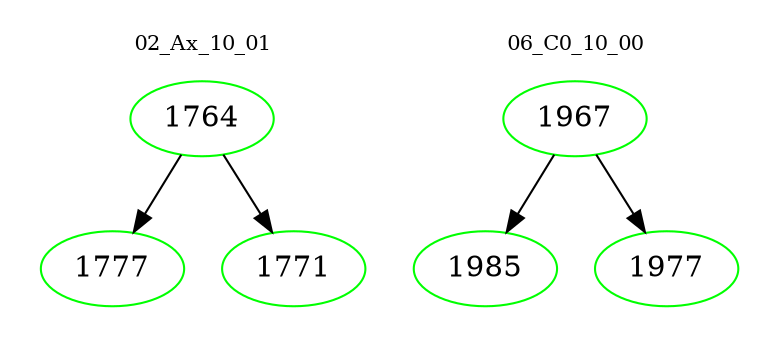 digraph{
subgraph cluster_0 {
color = white
label = "02_Ax_10_01";
fontsize=10;
T0_1764 [label="1764", color="green"]
T0_1764 -> T0_1777 [color="black"]
T0_1777 [label="1777", color="green"]
T0_1764 -> T0_1771 [color="black"]
T0_1771 [label="1771", color="green"]
}
subgraph cluster_1 {
color = white
label = "06_C0_10_00";
fontsize=10;
T1_1967 [label="1967", color="green"]
T1_1967 -> T1_1985 [color="black"]
T1_1985 [label="1985", color="green"]
T1_1967 -> T1_1977 [color="black"]
T1_1977 [label="1977", color="green"]
}
}
